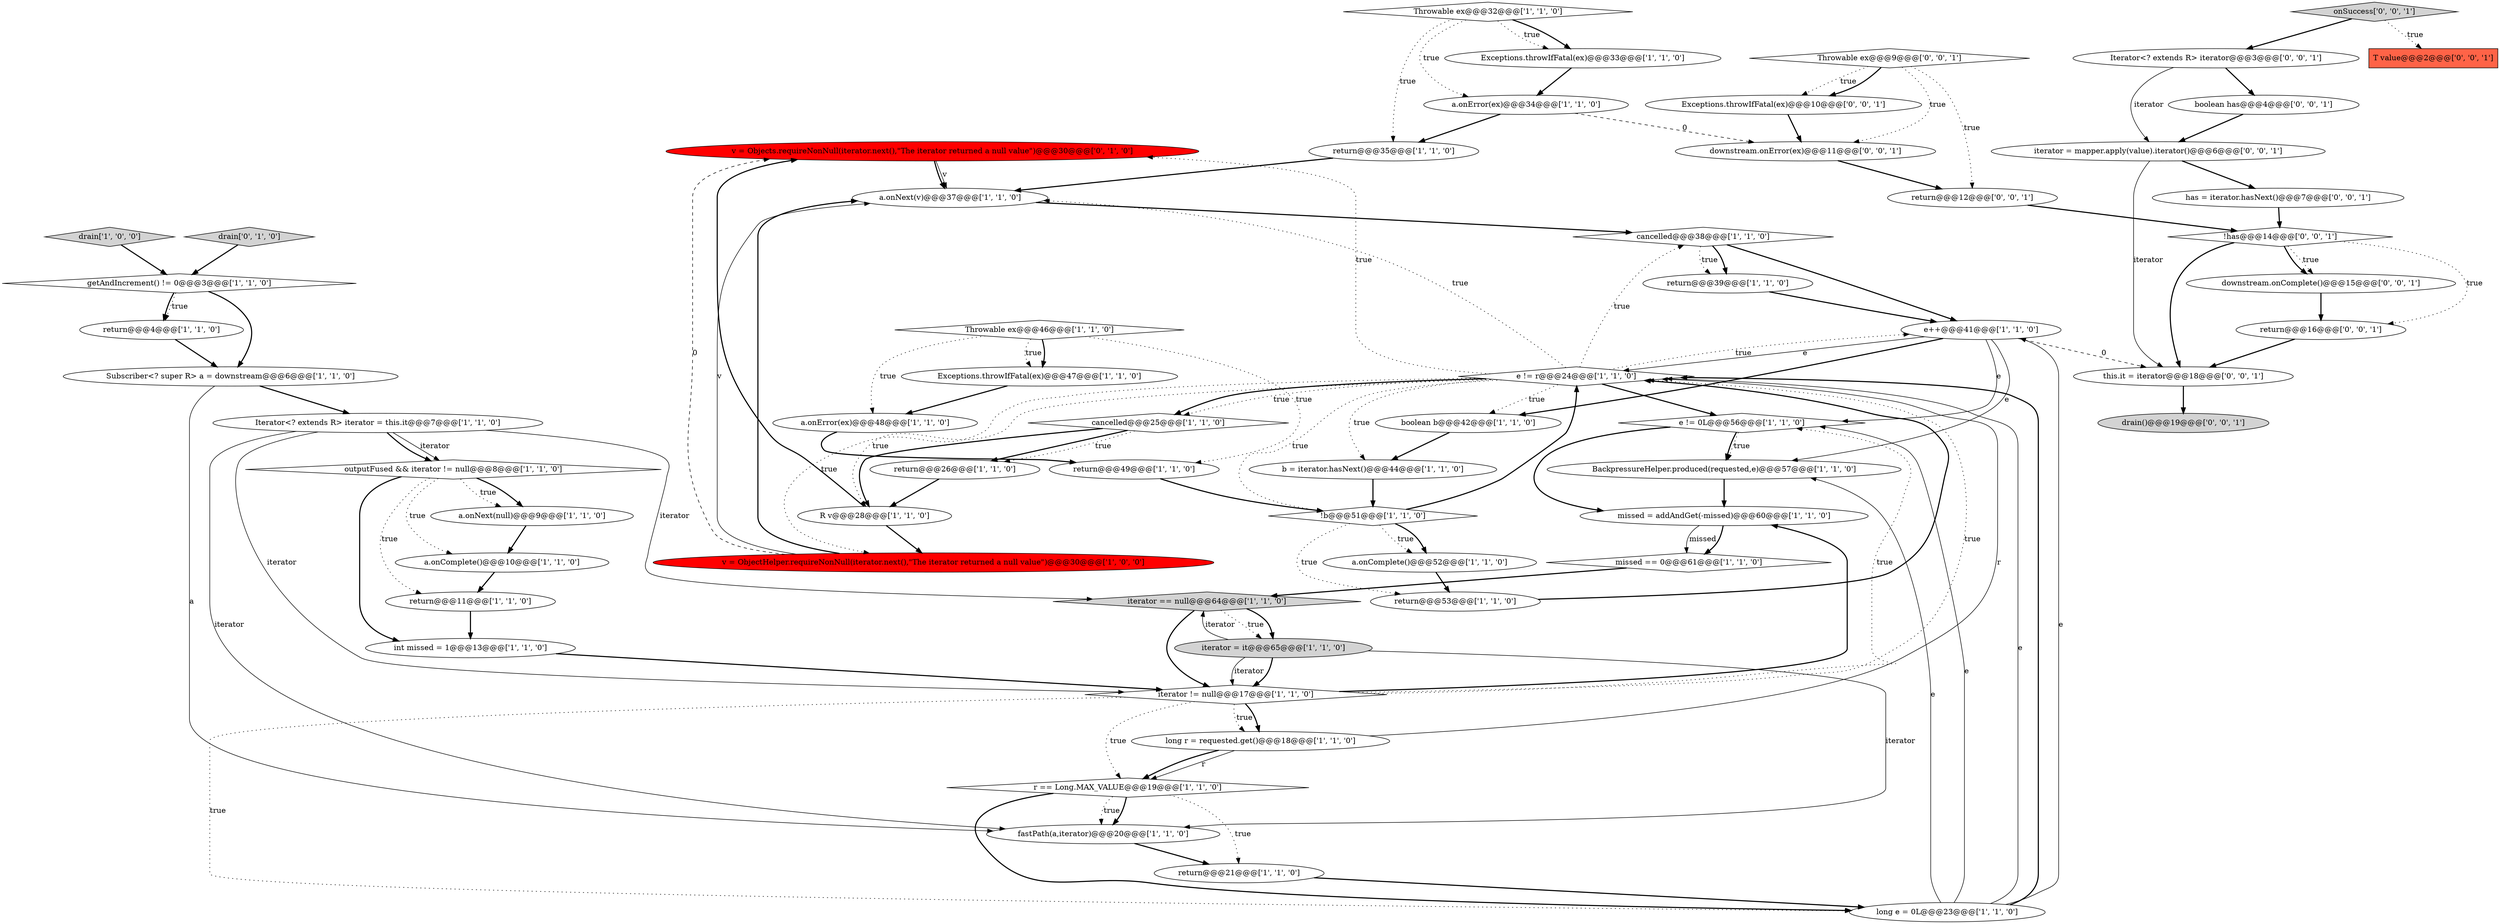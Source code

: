 digraph {
44 [style = filled, label = "v = Objects.requireNonNull(iterator.next(),\"The iterator returned a null value\")@@@30@@@['0', '1', '0']", fillcolor = red, shape = ellipse image = "AAA1AAABBB2BBB"];
22 [style = filled, label = "v = ObjectHelper.requireNonNull(iterator.next(),\"The iterator returned a null value\")@@@30@@@['1', '0', '0']", fillcolor = red, shape = ellipse image = "AAA1AAABBB1BBB"];
9 [style = filled, label = "return@@@39@@@['1', '1', '0']", fillcolor = white, shape = ellipse image = "AAA0AAABBB1BBB"];
11 [style = filled, label = "return@@@35@@@['1', '1', '0']", fillcolor = white, shape = ellipse image = "AAA0AAABBB1BBB"];
7 [style = filled, label = "a.onComplete()@@@52@@@['1', '1', '0']", fillcolor = white, shape = ellipse image = "AAA0AAABBB1BBB"];
17 [style = filled, label = "outputFused && iterator != null@@@8@@@['1', '1', '0']", fillcolor = white, shape = diamond image = "AAA0AAABBB1BBB"];
39 [style = filled, label = "iterator == null@@@64@@@['1', '1', '0']", fillcolor = lightgray, shape = diamond image = "AAA0AAABBB1BBB"];
48 [style = filled, label = "this.it = iterator@@@18@@@['0', '0', '1']", fillcolor = white, shape = ellipse image = "AAA0AAABBB3BBB"];
40 [style = filled, label = "a.onNext(v)@@@37@@@['1', '1', '0']", fillcolor = white, shape = ellipse image = "AAA0AAABBB1BBB"];
49 [style = filled, label = "drain()@@@19@@@['0', '0', '1']", fillcolor = lightgray, shape = ellipse image = "AAA0AAABBB3BBB"];
47 [style = filled, label = "Throwable ex@@@9@@@['0', '0', '1']", fillcolor = white, shape = diamond image = "AAA0AAABBB3BBB"];
53 [style = filled, label = "return@@@12@@@['0', '0', '1']", fillcolor = white, shape = ellipse image = "AAA0AAABBB3BBB"];
57 [style = filled, label = "return@@@16@@@['0', '0', '1']", fillcolor = white, shape = ellipse image = "AAA0AAABBB3BBB"];
58 [style = filled, label = "!has@@@14@@@['0', '0', '1']", fillcolor = white, shape = diamond image = "AAA0AAABBB3BBB"];
2 [style = filled, label = "return@@@26@@@['1', '1', '0']", fillcolor = white, shape = ellipse image = "AAA0AAABBB1BBB"];
23 [style = filled, label = "Exceptions.throwIfFatal(ex)@@@47@@@['1', '1', '0']", fillcolor = white, shape = ellipse image = "AAA0AAABBB1BBB"];
55 [style = filled, label = "downstream.onComplete()@@@15@@@['0', '0', '1']", fillcolor = white, shape = ellipse image = "AAA0AAABBB3BBB"];
20 [style = filled, label = "e != r@@@24@@@['1', '1', '0']", fillcolor = white, shape = diamond image = "AAA0AAABBB1BBB"];
31 [style = filled, label = "Throwable ex@@@32@@@['1', '1', '0']", fillcolor = white, shape = diamond image = "AAA0AAABBB1BBB"];
14 [style = filled, label = "getAndIncrement() != 0@@@3@@@['1', '1', '0']", fillcolor = white, shape = diamond image = "AAA0AAABBB1BBB"];
33 [style = filled, label = "iterator != null@@@17@@@['1', '1', '0']", fillcolor = white, shape = diamond image = "AAA0AAABBB1BBB"];
12 [style = filled, label = "a.onNext(null)@@@9@@@['1', '1', '0']", fillcolor = white, shape = ellipse image = "AAA0AAABBB1BBB"];
51 [style = filled, label = "has = iterator.hasNext()@@@7@@@['0', '0', '1']", fillcolor = white, shape = ellipse image = "AAA0AAABBB3BBB"];
0 [style = filled, label = "r == Long.MAX_VALUE@@@19@@@['1', '1', '0']", fillcolor = white, shape = diamond image = "AAA0AAABBB1BBB"];
24 [style = filled, label = "return@@@21@@@['1', '1', '0']", fillcolor = white, shape = ellipse image = "AAA0AAABBB1BBB"];
18 [style = filled, label = "return@@@4@@@['1', '1', '0']", fillcolor = white, shape = ellipse image = "AAA0AAABBB1BBB"];
6 [style = filled, label = "long r = requested.get()@@@18@@@['1', '1', '0']", fillcolor = white, shape = ellipse image = "AAA0AAABBB1BBB"];
10 [style = filled, label = "Subscriber<? super R> a = downstream@@@6@@@['1', '1', '0']", fillcolor = white, shape = ellipse image = "AAA0AAABBB1BBB"];
27 [style = filled, label = "long e = 0L@@@23@@@['1', '1', '0']", fillcolor = white, shape = ellipse image = "AAA0AAABBB1BBB"];
4 [style = filled, label = "e++@@@41@@@['1', '1', '0']", fillcolor = white, shape = ellipse image = "AAA0AAABBB1BBB"];
30 [style = filled, label = "int missed = 1@@@13@@@['1', '1', '0']", fillcolor = white, shape = ellipse image = "AAA0AAABBB1BBB"];
13 [style = filled, label = "BackpressureHelper.produced(requested,e)@@@57@@@['1', '1', '0']", fillcolor = white, shape = ellipse image = "AAA0AAABBB1BBB"];
8 [style = filled, label = "e != 0L@@@56@@@['1', '1', '0']", fillcolor = white, shape = diamond image = "AAA0AAABBB1BBB"];
32 [style = filled, label = "missed == 0@@@61@@@['1', '1', '0']", fillcolor = white, shape = diamond image = "AAA0AAABBB1BBB"];
37 [style = filled, label = "a.onError(ex)@@@48@@@['1', '1', '0']", fillcolor = white, shape = ellipse image = "AAA0AAABBB1BBB"];
1 [style = filled, label = "return@@@53@@@['1', '1', '0']", fillcolor = white, shape = ellipse image = "AAA0AAABBB1BBB"];
38 [style = filled, label = "missed = addAndGet(-missed)@@@60@@@['1', '1', '0']", fillcolor = white, shape = ellipse image = "AAA0AAABBB1BBB"];
59 [style = filled, label = "Iterator<? extends R> iterator@@@3@@@['0', '0', '1']", fillcolor = white, shape = ellipse image = "AAA0AAABBB3BBB"];
60 [style = filled, label = "onSuccess['0', '0', '1']", fillcolor = lightgray, shape = diamond image = "AAA0AAABBB3BBB"];
36 [style = filled, label = "cancelled@@@25@@@['1', '1', '0']", fillcolor = white, shape = diamond image = "AAA0AAABBB1BBB"];
26 [style = filled, label = "fastPath(a,iterator)@@@20@@@['1', '1', '0']", fillcolor = white, shape = ellipse image = "AAA0AAABBB1BBB"];
35 [style = filled, label = "R v@@@28@@@['1', '1', '0']", fillcolor = white, shape = ellipse image = "AAA0AAABBB1BBB"];
41 [style = filled, label = "a.onComplete()@@@10@@@['1', '1', '0']", fillcolor = white, shape = ellipse image = "AAA0AAABBB1BBB"];
3 [style = filled, label = "Throwable ex@@@46@@@['1', '1', '0']", fillcolor = white, shape = diamond image = "AAA0AAABBB1BBB"];
15 [style = filled, label = "b = iterator.hasNext()@@@44@@@['1', '1', '0']", fillcolor = white, shape = ellipse image = "AAA0AAABBB1BBB"];
28 [style = filled, label = "Exceptions.throwIfFatal(ex)@@@33@@@['1', '1', '0']", fillcolor = white, shape = ellipse image = "AAA0AAABBB1BBB"];
29 [style = filled, label = "Iterator<? extends R> iterator = this.it@@@7@@@['1', '1', '0']", fillcolor = white, shape = ellipse image = "AAA0AAABBB1BBB"];
19 [style = filled, label = "a.onError(ex)@@@34@@@['1', '1', '0']", fillcolor = white, shape = ellipse image = "AAA0AAABBB1BBB"];
21 [style = filled, label = "boolean b@@@42@@@['1', '1', '0']", fillcolor = white, shape = ellipse image = "AAA0AAABBB1BBB"];
43 [style = filled, label = "return@@@49@@@['1', '1', '0']", fillcolor = white, shape = ellipse image = "AAA0AAABBB1BBB"];
50 [style = filled, label = "T value@@@2@@@['0', '0', '1']", fillcolor = tomato, shape = box image = "AAA0AAABBB3BBB"];
54 [style = filled, label = "downstream.onError(ex)@@@11@@@['0', '0', '1']", fillcolor = white, shape = ellipse image = "AAA0AAABBB3BBB"];
25 [style = filled, label = "cancelled@@@38@@@['1', '1', '0']", fillcolor = white, shape = diamond image = "AAA0AAABBB1BBB"];
34 [style = filled, label = "return@@@11@@@['1', '1', '0']", fillcolor = white, shape = ellipse image = "AAA0AAABBB1BBB"];
42 [style = filled, label = "!b@@@51@@@['1', '1', '0']", fillcolor = white, shape = diamond image = "AAA0AAABBB1BBB"];
46 [style = filled, label = "iterator = mapper.apply(value).iterator()@@@6@@@['0', '0', '1']", fillcolor = white, shape = ellipse image = "AAA0AAABBB3BBB"];
56 [style = filled, label = "boolean has@@@4@@@['0', '0', '1']", fillcolor = white, shape = ellipse image = "AAA0AAABBB3BBB"];
52 [style = filled, label = "Exceptions.throwIfFatal(ex)@@@10@@@['0', '0', '1']", fillcolor = white, shape = ellipse image = "AAA0AAABBB3BBB"];
45 [style = filled, label = "drain['0', '1', '0']", fillcolor = lightgray, shape = diamond image = "AAA0AAABBB2BBB"];
5 [style = filled, label = "iterator = it@@@65@@@['1', '1', '0']", fillcolor = lightgray, shape = ellipse image = "AAA0AAABBB1BBB"];
16 [style = filled, label = "drain['1', '0', '0']", fillcolor = lightgray, shape = diamond image = "AAA0AAABBB1BBB"];
2->35 [style = bold, label=""];
27->8 [style = solid, label="e"];
22->44 [style = dashed, label="0"];
44->40 [style = solid, label="v"];
46->48 [style = solid, label="iterator"];
21->15 [style = bold, label=""];
43->42 [style = bold, label=""];
40->25 [style = bold, label=""];
1->20 [style = bold, label=""];
53->58 [style = bold, label=""];
20->36 [style = dotted, label="true"];
60->50 [style = dotted, label="true"];
19->11 [style = bold, label=""];
47->53 [style = dotted, label="true"];
20->40 [style = dotted, label="true"];
29->26 [style = solid, label="iterator"];
47->52 [style = dotted, label="true"];
46->51 [style = bold, label=""];
37->43 [style = bold, label=""];
55->57 [style = bold, label=""];
20->42 [style = dotted, label="true"];
31->28 [style = dotted, label="true"];
0->24 [style = dotted, label="true"];
36->2 [style = bold, label=""];
54->53 [style = bold, label=""];
16->14 [style = bold, label=""];
39->5 [style = dotted, label="true"];
17->34 [style = dotted, label="true"];
47->54 [style = dotted, label="true"];
10->26 [style = solid, label="a"];
33->27 [style = dotted, label="true"];
14->18 [style = dotted, label="true"];
24->27 [style = bold, label=""];
27->20 [style = solid, label="e"];
20->15 [style = dotted, label="true"];
31->19 [style = dotted, label="true"];
48->49 [style = bold, label=""];
7->1 [style = bold, label=""];
5->33 [style = bold, label=""];
35->44 [style = bold, label=""];
19->54 [style = dashed, label="0"];
38->32 [style = solid, label="missed"];
4->21 [style = bold, label=""];
36->2 [style = dotted, label="true"];
14->10 [style = bold, label=""];
56->46 [style = bold, label=""];
31->11 [style = dotted, label="true"];
51->58 [style = bold, label=""];
26->24 [style = bold, label=""];
27->13 [style = solid, label="e"];
8->38 [style = bold, label=""];
38->32 [style = bold, label=""];
12->41 [style = bold, label=""];
42->7 [style = dotted, label="true"];
3->23 [style = bold, label=""];
20->8 [style = bold, label=""];
45->14 [style = bold, label=""];
23->37 [style = bold, label=""];
29->17 [style = solid, label="iterator"];
28->19 [style = bold, label=""];
14->18 [style = bold, label=""];
42->7 [style = bold, label=""];
20->22 [style = dotted, label="true"];
31->28 [style = bold, label=""];
36->35 [style = bold, label=""];
0->26 [style = dotted, label="true"];
58->55 [style = dotted, label="true"];
59->56 [style = bold, label=""];
5->26 [style = solid, label="iterator"];
27->20 [style = bold, label=""];
52->54 [style = bold, label=""];
3->23 [style = dotted, label="true"];
33->0 [style = dotted, label="true"];
20->35 [style = dotted, label="true"];
29->17 [style = bold, label=""];
20->25 [style = dotted, label="true"];
30->33 [style = bold, label=""];
33->6 [style = dotted, label="true"];
39->5 [style = bold, label=""];
59->46 [style = solid, label="iterator"];
25->9 [style = bold, label=""];
3->37 [style = dotted, label="true"];
3->43 [style = dotted, label="true"];
39->33 [style = bold, label=""];
42->1 [style = dotted, label="true"];
17->12 [style = bold, label=""];
20->44 [style = dotted, label="true"];
58->48 [style = bold, label=""];
4->20 [style = solid, label="e"];
18->10 [style = bold, label=""];
17->12 [style = dotted, label="true"];
20->4 [style = dotted, label="true"];
4->8 [style = solid, label="e"];
4->13 [style = solid, label="e"];
33->8 [style = dotted, label="true"];
32->39 [style = bold, label=""];
8->13 [style = dotted, label="true"];
6->0 [style = solid, label="r"];
27->4 [style = solid, label="e"];
47->52 [style = bold, label=""];
4->48 [style = dashed, label="0"];
41->34 [style = bold, label=""];
29->39 [style = solid, label="iterator"];
20->36 [style = bold, label=""];
8->13 [style = bold, label=""];
22->40 [style = bold, label=""];
17->41 [style = dotted, label="true"];
0->26 [style = bold, label=""];
0->27 [style = bold, label=""];
58->57 [style = dotted, label="true"];
35->22 [style = bold, label=""];
33->6 [style = bold, label=""];
9->4 [style = bold, label=""];
22->40 [style = solid, label="v"];
42->20 [style = bold, label=""];
44->40 [style = bold, label=""];
25->4 [style = bold, label=""];
17->30 [style = bold, label=""];
6->0 [style = bold, label=""];
20->21 [style = dotted, label="true"];
58->55 [style = bold, label=""];
60->59 [style = bold, label=""];
11->40 [style = bold, label=""];
34->30 [style = bold, label=""];
33->20 [style = dotted, label="true"];
57->48 [style = bold, label=""];
25->9 [style = dotted, label="true"];
10->29 [style = bold, label=""];
15->42 [style = bold, label=""];
5->33 [style = solid, label="iterator"];
6->20 [style = solid, label="r"];
33->38 [style = bold, label=""];
13->38 [style = bold, label=""];
29->33 [style = solid, label="iterator"];
5->39 [style = solid, label="iterator"];
}
